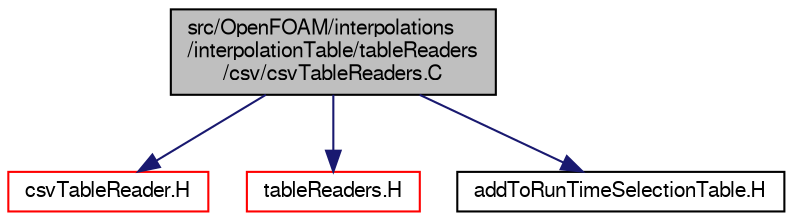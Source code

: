 digraph "src/OpenFOAM/interpolations/interpolationTable/tableReaders/csv/csvTableReaders.C"
{
  bgcolor="transparent";
  edge [fontname="FreeSans",fontsize="10",labelfontname="FreeSans",labelfontsize="10"];
  node [fontname="FreeSans",fontsize="10",shape=record];
  Node0 [label="src/OpenFOAM/interpolations\l/interpolationTable/tableReaders\l/csv/csvTableReaders.C",height=0.2,width=0.4,color="black", fillcolor="grey75", style="filled", fontcolor="black"];
  Node0 -> Node1 [color="midnightblue",fontsize="10",style="solid",fontname="FreeSans"];
  Node1 [label="csvTableReader.H",height=0.2,width=0.4,color="red",URL="$a10427.html"];
  Node0 -> Node93 [color="midnightblue",fontsize="10",style="solid",fontname="FreeSans"];
  Node93 [label="tableReaders.H",height=0.2,width=0.4,color="red",URL="$a10451.html"];
  Node0 -> Node97 [color="midnightblue",fontsize="10",style="solid",fontname="FreeSans"];
  Node97 [label="addToRunTimeSelectionTable.H",height=0.2,width=0.4,color="black",URL="$a09263.html",tooltip="Macros for easy insertion into run-time selection tables. "];
}
